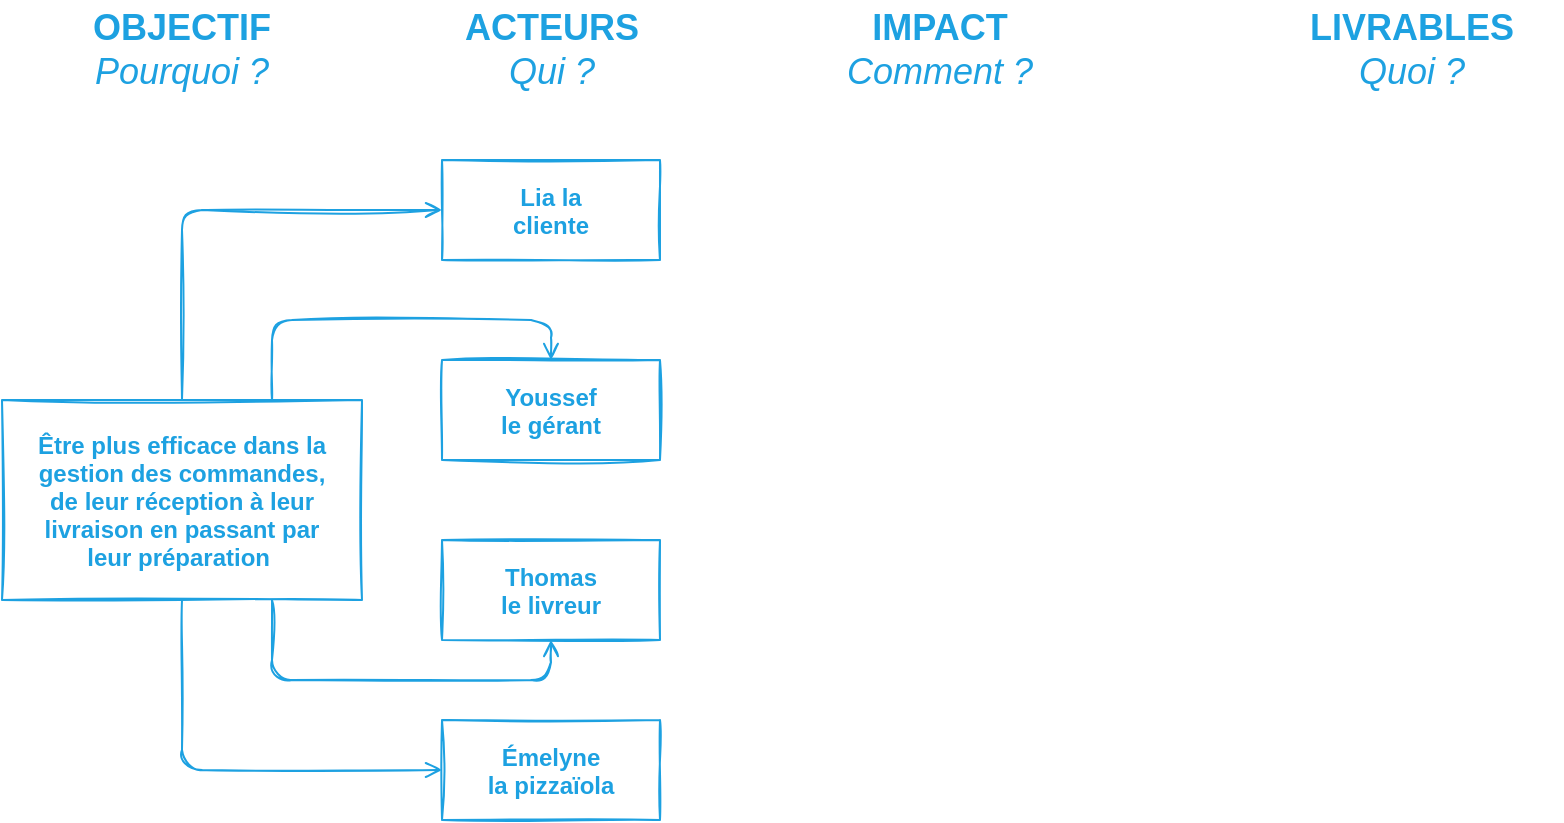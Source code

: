 <mxfile>
    <diagram id="h84z9Ow4-R_cIX1L-NrE" name="Page-1">
        <mxGraphModel dx="1058" dy="735" grid="1" gridSize="10" guides="1" tooltips="1" connect="1" arrows="1" fold="1" page="1" pageScale="1" pageWidth="827" pageHeight="1169" math="0" shadow="0">
            <root>
                <mxCell id="0"/>
                <mxCell id="1" parent="0"/>
                <mxCell id="18" style="edgeStyle=orthogonalEdgeStyle;orthogonalLoop=1;jettySize=auto;html=1;exitX=0.5;exitY=0;exitDx=0;exitDy=0;entryX=0;entryY=0.5;entryDx=0;entryDy=0;fontColor=#1DA1E1;strokeColor=#1DA1E1;rounded=1;sketch=1;endArrow=open;endFill=0;" edge="1" parent="1" source="3" target="8">
                    <mxGeometry relative="1" as="geometry"/>
                </mxCell>
                <mxCell id="19" style="edgeStyle=orthogonalEdgeStyle;rounded=1;sketch=1;orthogonalLoop=1;jettySize=auto;html=1;exitX=0.5;exitY=1;exitDx=0;exitDy=0;entryX=0;entryY=0.5;entryDx=0;entryDy=0;endArrow=open;endFill=0;strokeColor=#1DA1E1;fontColor=#1DA1E1;" edge="1" parent="1" source="3" target="16">
                    <mxGeometry relative="1" as="geometry"/>
                </mxCell>
                <mxCell id="20" style="edgeStyle=orthogonalEdgeStyle;rounded=1;sketch=1;orthogonalLoop=1;jettySize=auto;html=1;exitX=0.75;exitY=1;exitDx=0;exitDy=0;entryX=0.5;entryY=1;entryDx=0;entryDy=0;endArrow=open;endFill=0;strokeColor=#1DA1E1;fontColor=#1DA1E1;" edge="1" parent="1" source="3" target="10">
                    <mxGeometry relative="1" as="geometry"/>
                </mxCell>
                <mxCell id="21" style="edgeStyle=orthogonalEdgeStyle;rounded=1;sketch=1;orthogonalLoop=1;jettySize=auto;html=1;exitX=0.75;exitY=0;exitDx=0;exitDy=0;entryX=0.5;entryY=0;entryDx=0;entryDy=0;endArrow=open;endFill=0;strokeColor=#1DA1E1;fontColor=#1DA1E1;" edge="1" parent="1" source="3" target="9">
                    <mxGeometry relative="1" as="geometry"/>
                </mxCell>
                <mxCell id="3" value="Être plus efficace dans la &#10;gestion des commandes, &#10;de leur réception à leur &#10;livraison en passant par &#10;leur préparation " style="fontStyle=1;sketch=1;fillColor=none;fontColor=#1DA1E1;strokeColor=#1DA1E1;" vertex="1" parent="1">
                    <mxGeometry x="20" y="250" width="180" height="100" as="geometry"/>
                </mxCell>
                <mxCell id="4" value="&lt;font style=&quot;font-size: 18px&quot;&gt;&lt;font color=&quot;#1da1e1&quot;&gt;&lt;b&gt;OBJECTIF&lt;/b&gt;&lt;br&gt;&lt;i&gt;Pourquoi ?&lt;/i&gt;&lt;/font&gt;&lt;br&gt;&lt;/font&gt;" style="text;html=1;strokeColor=none;fillColor=none;align=center;verticalAlign=middle;whiteSpace=wrap;rounded=0;sketch=1;" vertex="1" parent="1">
                    <mxGeometry x="35" y="50" width="150" height="50" as="geometry"/>
                </mxCell>
                <mxCell id="8" value="Lia la &#10;cliente" style="fontStyle=1;sketch=1;fillColor=none;fontColor=#1DA1E1;strokeColor=#1DA1E1;" vertex="1" parent="1">
                    <mxGeometry x="240" y="130" width="109" height="50" as="geometry"/>
                </mxCell>
                <mxCell id="9" value="Youssef &#10;le gérant" style="fontStyle=1;sketch=1;fillColor=none;fontColor=#1DA1E1;strokeColor=#1DA1E1;" vertex="1" parent="1">
                    <mxGeometry x="240" y="230" width="109" height="50" as="geometry"/>
                </mxCell>
                <mxCell id="10" value="Thomas&#10;le livreur" style="fontStyle=1;sketch=1;fillColor=none;fontColor=#1DA1E1;strokeColor=#1DA1E1;" vertex="1" parent="1">
                    <mxGeometry x="240" y="320" width="109" height="50" as="geometry"/>
                </mxCell>
                <mxCell id="12" value="&lt;font style=&quot;font-size: 18px&quot;&gt;&lt;font color=&quot;#1da1e1&quot;&gt;&lt;b&gt;ACTEURS&lt;/b&gt;&lt;br&gt;&lt;i&gt;Qui ?&lt;/i&gt;&lt;/font&gt;&lt;br&gt;&lt;/font&gt;" style="text;html=1;strokeColor=none;fillColor=none;align=center;verticalAlign=middle;whiteSpace=wrap;rounded=0;sketch=1;" vertex="1" parent="1">
                    <mxGeometry x="219.5" y="50" width="150" height="50" as="geometry"/>
                </mxCell>
                <mxCell id="13" value="&lt;font style=&quot;font-size: 18px&quot;&gt;&lt;font color=&quot;#1da1e1&quot;&gt;&lt;b&gt;IMPACT&lt;/b&gt;&lt;br&gt;&lt;i&gt;Comment ?&lt;/i&gt;&lt;/font&gt;&lt;br&gt;&lt;/font&gt;" style="text;html=1;strokeColor=none;fillColor=none;align=center;verticalAlign=middle;whiteSpace=wrap;rounded=0;sketch=1;" vertex="1" parent="1">
                    <mxGeometry x="414" y="50" width="150" height="50" as="geometry"/>
                </mxCell>
                <mxCell id="14" value="&lt;font style=&quot;font-size: 18px&quot;&gt;&lt;font color=&quot;#1da1e1&quot;&gt;&lt;b&gt;LIVRABLES&lt;/b&gt;&lt;br&gt;&lt;i&gt;Quoi ?&lt;/i&gt;&lt;/font&gt;&lt;br&gt;&lt;/font&gt;" style="text;html=1;strokeColor=none;fillColor=none;align=center;verticalAlign=middle;whiteSpace=wrap;rounded=0;sketch=1;" vertex="1" parent="1">
                    <mxGeometry x="650" y="50" width="150" height="50" as="geometry"/>
                </mxCell>
                <mxCell id="16" value="Émelyne&#10;la pizzaïola" style="fontStyle=1;sketch=1;fillColor=none;fontColor=#1DA1E1;strokeColor=#1DA1E1;" vertex="1" parent="1">
                    <mxGeometry x="240" y="410" width="109" height="50" as="geometry"/>
                </mxCell>
            </root>
        </mxGraphModel>
    </diagram>
</mxfile>